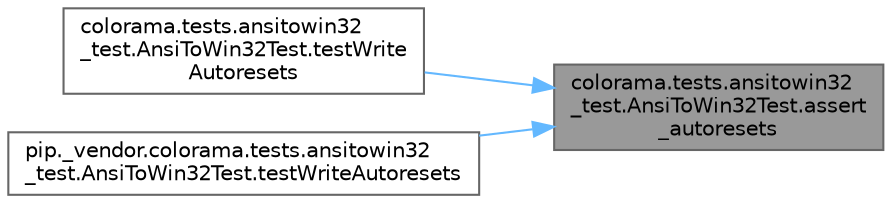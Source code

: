 digraph "colorama.tests.ansitowin32_test.AnsiToWin32Test.assert_autoresets"
{
 // LATEX_PDF_SIZE
  bgcolor="transparent";
  edge [fontname=Helvetica,fontsize=10,labelfontname=Helvetica,labelfontsize=10];
  node [fontname=Helvetica,fontsize=10,shape=box,height=0.2,width=0.4];
  rankdir="RL";
  Node1 [id="Node000001",label="colorama.tests.ansitowin32\l_test.AnsiToWin32Test.assert\l_autoresets",height=0.2,width=0.4,color="gray40", fillcolor="grey60", style="filled", fontcolor="black",tooltip=" "];
  Node1 -> Node2 [id="edge1_Node000001_Node000002",dir="back",color="steelblue1",style="solid",tooltip=" "];
  Node2 [id="Node000002",label="colorama.tests.ansitowin32\l_test.AnsiToWin32Test.testWrite\lAutoresets",height=0.2,width=0.4,color="grey40", fillcolor="white", style="filled",URL="$classcolorama_1_1tests_1_1ansitowin32__test_1_1_ansi_to_win32_test.html#a966ff294b616e99b3e0527098ae3fdea",tooltip=" "];
  Node1 -> Node3 [id="edge2_Node000001_Node000003",dir="back",color="steelblue1",style="solid",tooltip=" "];
  Node3 [id="Node000003",label="pip._vendor.colorama.tests.ansitowin32\l_test.AnsiToWin32Test.testWriteAutoresets",height=0.2,width=0.4,color="grey40", fillcolor="white", style="filled",URL="$classpip_1_1__vendor_1_1colorama_1_1tests_1_1ansitowin32__test_1_1_ansi_to_win32_test.html#ad6264160dcdd5f478b66291e85d9da02",tooltip=" "];
}
